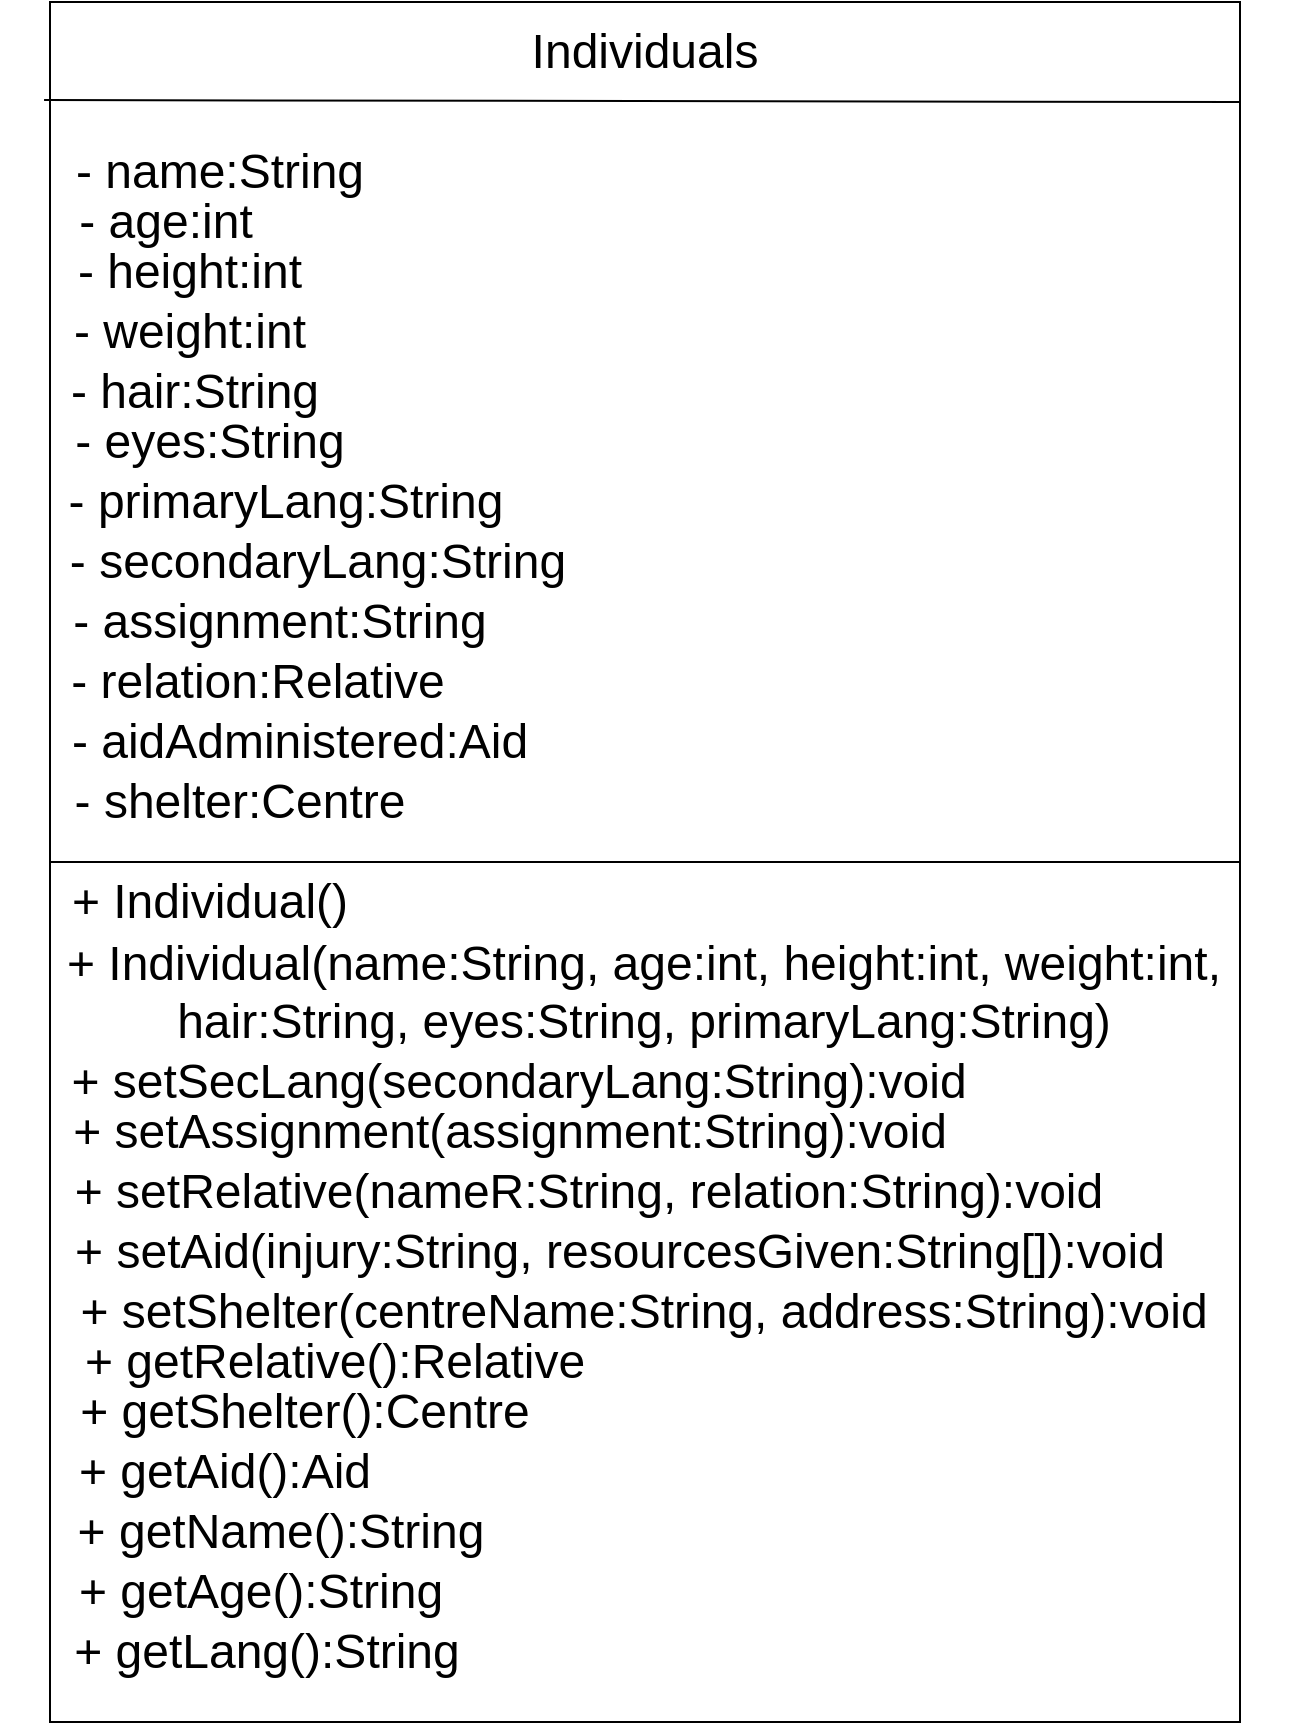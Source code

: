 <mxfile>
    <diagram id="tfHrSPSixyOSULKN7aZw" name="Page-1">
        <mxGraphModel dx="1428" dy="463" grid="1" gridSize="10" guides="1" tooltips="1" connect="1" arrows="1" fold="1" page="1" pageScale="1" pageWidth="850" pageHeight="1100" math="0" shadow="0">
            <root>
                <mxCell id="0"/>
                <mxCell id="1" parent="0"/>
                <mxCell id="3" value="" style="rounded=0;whiteSpace=wrap;html=1;" parent="1" vertex="1">
                    <mxGeometry x="205" y="120" width="595" height="860" as="geometry"/>
                </mxCell>
                <mxCell id="4" value="" style="endArrow=none;html=1;exitX=-0.005;exitY=0.057;exitDx=0;exitDy=0;exitPerimeter=0;" parent="1" source="3" edge="1">
                    <mxGeometry width="50" height="50" relative="1" as="geometry">
                        <mxPoint x="200" y="230" as="sourcePoint"/>
                        <mxPoint x="800" y="170" as="targetPoint"/>
                    </mxGeometry>
                </mxCell>
                <mxCell id="5" value="&lt;font style=&quot;font-size: 24px;&quot;&gt;Individuals&lt;/font&gt;" style="text;html=1;strokeColor=none;fillColor=none;align=center;verticalAlign=middle;whiteSpace=wrap;rounded=0;" parent="1" vertex="1">
                    <mxGeometry x="426.25" y="120" width="152.5" height="50" as="geometry"/>
                </mxCell>
                <mxCell id="6" value="- name:String" style="text;html=1;strokeColor=none;fillColor=none;align=center;verticalAlign=middle;whiteSpace=wrap;rounded=0;fontSize=24;" parent="1" vertex="1">
                    <mxGeometry x="205" y="190" width="170" height="30" as="geometry"/>
                </mxCell>
                <mxCell id="7" value="- age:int" style="text;html=1;strokeColor=none;fillColor=none;align=center;verticalAlign=middle;whiteSpace=wrap;rounded=0;fontSize=24;" parent="1" vertex="1">
                    <mxGeometry x="210" y="210" width="106.25" height="40" as="geometry"/>
                </mxCell>
                <mxCell id="8" value="- height:int" style="text;html=1;strokeColor=none;fillColor=none;align=center;verticalAlign=middle;whiteSpace=wrap;rounded=0;fontSize=24;" parent="1" vertex="1">
                    <mxGeometry x="210" y="230" width="130" height="50" as="geometry"/>
                </mxCell>
                <mxCell id="9" value="- weight:int" style="text;html=1;strokeColor=none;fillColor=none;align=center;verticalAlign=middle;whiteSpace=wrap;rounded=0;fontSize=24;" parent="1" vertex="1">
                    <mxGeometry x="210" y="260" width="130" height="50" as="geometry"/>
                </mxCell>
                <mxCell id="10" value="- hair:String" style="text;html=1;strokeColor=none;fillColor=none;align=center;verticalAlign=middle;whiteSpace=wrap;rounded=0;fontSize=24;" parent="1" vertex="1">
                    <mxGeometry x="205" y="290" width="145" height="50" as="geometry"/>
                </mxCell>
                <mxCell id="11" value="- eyes:String" style="text;html=1;strokeColor=none;fillColor=none;align=center;verticalAlign=middle;whiteSpace=wrap;rounded=0;fontSize=24;" parent="1" vertex="1">
                    <mxGeometry x="215" y="320" width="140" height="40" as="geometry"/>
                </mxCell>
                <mxCell id="13" value="- primaryLang:String" style="text;html=1;strokeColor=none;fillColor=none;align=center;verticalAlign=middle;whiteSpace=wrap;rounded=0;fontSize=24;" parent="1" vertex="1">
                    <mxGeometry x="212.5" y="360" width="220" height="20" as="geometry"/>
                </mxCell>
                <mxCell id="14" value="- secondaryLang:String" style="text;html=1;strokeColor=none;fillColor=none;align=center;verticalAlign=middle;whiteSpace=wrap;rounded=0;fontSize=24;" parent="1" vertex="1">
                    <mxGeometry x="210" y="390" width="257.5" height="20" as="geometry"/>
                </mxCell>
                <mxCell id="15" value="- assignment:String" style="text;html=1;strokeColor=none;fillColor=none;align=center;verticalAlign=middle;whiteSpace=wrap;rounded=0;fontSize=24;" parent="1" vertex="1">
                    <mxGeometry x="215" y="420" width="210" height="20" as="geometry"/>
                </mxCell>
                <mxCell id="16" value="- relation:Relative" style="text;html=1;strokeColor=none;fillColor=none;align=center;verticalAlign=middle;whiteSpace=wrap;rounded=0;fontSize=24;" vertex="1" parent="1">
                    <mxGeometry x="180" y="450" width="257.5" height="20" as="geometry"/>
                </mxCell>
                <mxCell id="17" value="- aidAdministered:Aid" style="text;html=1;strokeColor=none;fillColor=none;align=center;verticalAlign=middle;whiteSpace=wrap;rounded=0;fontSize=24;" vertex="1" parent="1">
                    <mxGeometry x="210" y="480" width="240" height="20" as="geometry"/>
                </mxCell>
                <mxCell id="18" value="- shelter:Centre" style="text;html=1;strokeColor=none;fillColor=none;align=center;verticalAlign=middle;whiteSpace=wrap;rounded=0;fontSize=24;" vertex="1" parent="1">
                    <mxGeometry x="180" y="510" width="240" height="20" as="geometry"/>
                </mxCell>
                <mxCell id="19" value="" style="endArrow=none;html=1;exitX=0;exitY=0.5;exitDx=0;exitDy=0;entryX=1;entryY=0.5;entryDx=0;entryDy=0;" edge="1" parent="1" source="3" target="3">
                    <mxGeometry width="50" height="50" relative="1" as="geometry">
                        <mxPoint x="205" y="530.0" as="sourcePoint"/>
                        <mxPoint x="830" y="548" as="targetPoint"/>
                    </mxGeometry>
                </mxCell>
                <mxCell id="23" value="+ Individual()" style="text;html=1;strokeColor=none;fillColor=none;align=center;verticalAlign=middle;whiteSpace=wrap;rounded=0;fontSize=24;" vertex="1" parent="1">
                    <mxGeometry x="196.25" y="560" width="177.5" height="20" as="geometry"/>
                </mxCell>
                <mxCell id="25" value="&lt;font style=&quot;font-size: 24px;&quot;&gt;+ Individual(name:String, age:int, height:int, weight:int, hair:String, eyes:String, primaryLang:String)&lt;/font&gt;" style="text;html=1;strokeColor=none;fillColor=none;align=center;verticalAlign=middle;whiteSpace=wrap;rounded=0;fontSize=24;" vertex="1" parent="1">
                    <mxGeometry x="180" y="580" width="643.75" height="70" as="geometry"/>
                </mxCell>
                <mxCell id="27" value="+ setSecLang(secondaryLang:String):void" style="text;html=1;strokeColor=none;fillColor=none;align=center;verticalAlign=middle;whiteSpace=wrap;rounded=0;fontSize=24;" vertex="1" parent="1">
                    <mxGeometry x="197.5" y="650" width="482.5" height="20" as="geometry"/>
                </mxCell>
                <mxCell id="28" value="+ setAssignment(assignment:String):void" style="text;html=1;strokeColor=none;fillColor=none;align=center;verticalAlign=middle;whiteSpace=wrap;rounded=0;fontSize=24;" vertex="1" parent="1">
                    <mxGeometry x="215" y="670" width="440" height="30" as="geometry"/>
                </mxCell>
                <mxCell id="30" value="+ setRelative(nameR:String, relation:String):void" style="text;html=1;strokeColor=none;fillColor=none;align=center;verticalAlign=middle;whiteSpace=wrap;rounded=0;fontSize=24;" vertex="1" parent="1">
                    <mxGeometry x="197.5" y="700" width="552.5" height="30" as="geometry"/>
                </mxCell>
                <mxCell id="31" value="+ setAid(injury:String, resourcesGiven:String[]):void" style="text;html=1;strokeColor=none;fillColor=none;align=center;verticalAlign=middle;whiteSpace=wrap;rounded=0;fontSize=24;" vertex="1" parent="1">
                    <mxGeometry x="215" y="730" width="550" height="30" as="geometry"/>
                </mxCell>
                <mxCell id="32" value="+ setShelter(centreName:String, address:String):void" style="text;html=1;strokeColor=none;fillColor=none;align=center;verticalAlign=middle;whiteSpace=wrap;rounded=0;fontSize=24;" vertex="1" parent="1">
                    <mxGeometry x="205" y="760" width="593.75" height="30" as="geometry"/>
                </mxCell>
                <mxCell id="33" value="+ getRelative():Relative" style="text;html=1;strokeColor=none;fillColor=none;align=center;verticalAlign=middle;whiteSpace=wrap;rounded=0;fontSize=24;" vertex="1" parent="1">
                    <mxGeometry x="205" y="780" width="285" height="40" as="geometry"/>
                </mxCell>
                <mxCell id="34" value="+ getShelter():Centre" style="text;html=1;strokeColor=none;fillColor=none;align=center;verticalAlign=middle;whiteSpace=wrap;rounded=0;fontSize=24;" vertex="1" parent="1">
                    <mxGeometry x="205" y="810" width="255" height="30" as="geometry"/>
                </mxCell>
                <mxCell id="36" value="+ getAid():Aid" style="text;html=1;strokeColor=none;fillColor=none;align=center;verticalAlign=middle;whiteSpace=wrap;rounded=0;fontSize=24;" vertex="1" parent="1">
                    <mxGeometry x="205" y="840" width="175" height="30" as="geometry"/>
                </mxCell>
                <mxCell id="37" value="+ getName():String" style="text;html=1;strokeColor=none;fillColor=none;align=center;verticalAlign=middle;whiteSpace=wrap;rounded=0;fontSize=24;" vertex="1" parent="1">
                    <mxGeometry x="192.5" y="870" width="255" height="30" as="geometry"/>
                </mxCell>
                <mxCell id="38" value="+ getAge():String" style="text;html=1;strokeColor=none;fillColor=none;align=center;verticalAlign=middle;whiteSpace=wrap;rounded=0;fontSize=24;" vertex="1" parent="1">
                    <mxGeometry x="182.5" y="900" width="255" height="30" as="geometry"/>
                </mxCell>
                <mxCell id="39" value="+ getLang():String" style="text;html=1;strokeColor=none;fillColor=none;align=center;verticalAlign=middle;whiteSpace=wrap;rounded=0;fontSize=24;" vertex="1" parent="1">
                    <mxGeometry x="186.25" y="930" width="255" height="30" as="geometry"/>
                </mxCell>
            </root>
        </mxGraphModel>
    </diagram>
</mxfile>